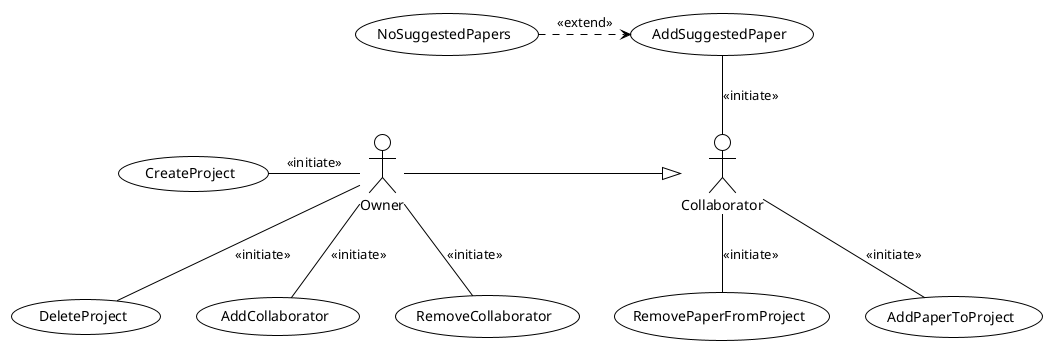 @startuml UseCases
!theme plain
(CreateProject) as crpj
(DeleteProject) as dlpj
(AddCollaborator) as adco
(RemoveCollaborator) as rmco
(AddPaperToProject) as adpa
(AddSuggestedPaper) as adsg
(NoSuggestedPapers) as nosg
(RemovePaperFromProject) as rmpa
:Owner: as po
:Collaborator: as pc

po -r-|> pc

nosg -r-> adsg #line.dashed : <<extend>>

po -l- crpj : <<initiate>>
po -- dlpj : <<initiate>>
po -- adco : <<initiate>>
po -- rmco : <<initiate>>

pc -- adpa : <<initiate>>
pc -u- adsg : <<initiate>>
pc -- rmpa : <<initiate>>
@enduml